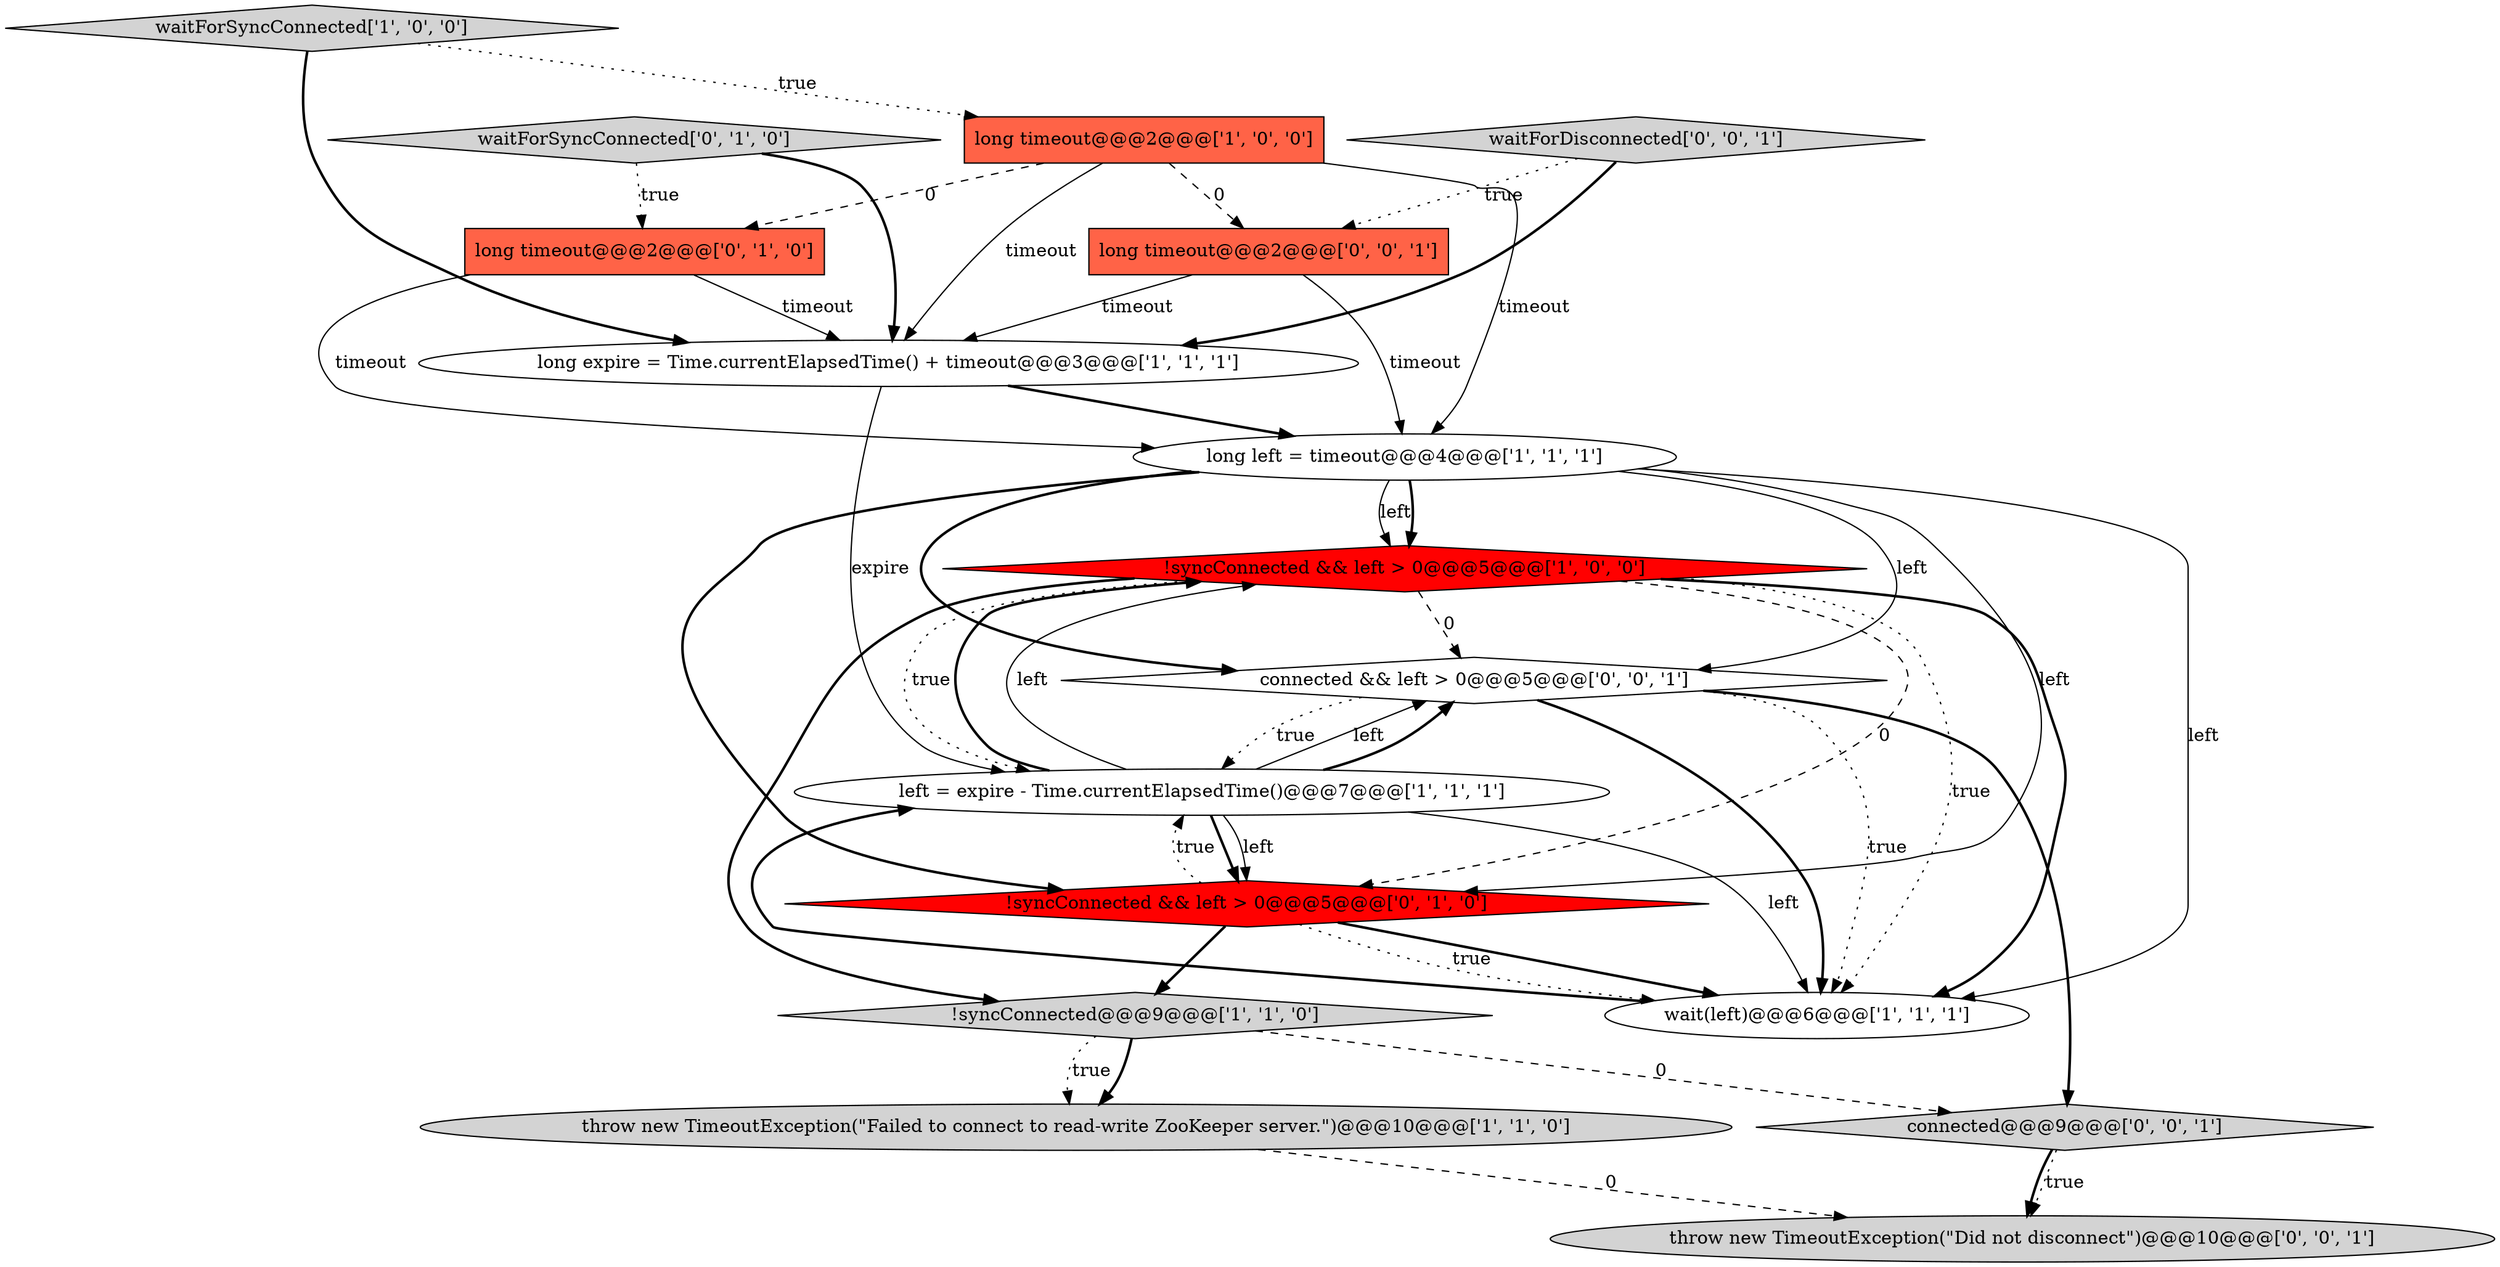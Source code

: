 digraph {
1 [style = filled, label = "!syncConnected && left > 0@@@5@@@['1', '0', '0']", fillcolor = red, shape = diamond image = "AAA1AAABBB1BBB"];
8 [style = filled, label = "waitForSyncConnected['1', '0', '0']", fillcolor = lightgray, shape = diamond image = "AAA0AAABBB1BBB"];
15 [style = filled, label = "connected && left > 0@@@5@@@['0', '0', '1']", fillcolor = white, shape = diamond image = "AAA0AAABBB3BBB"];
9 [style = filled, label = "long timeout@@@2@@@['0', '1', '0']", fillcolor = tomato, shape = box image = "AAA1AAABBB2BBB"];
2 [style = filled, label = "!syncConnected@@@9@@@['1', '1', '0']", fillcolor = lightgray, shape = diamond image = "AAA0AAABBB1BBB"];
7 [style = filled, label = "left = expire - Time.currentElapsedTime()@@@7@@@['1', '1', '1']", fillcolor = white, shape = ellipse image = "AAA0AAABBB1BBB"];
0 [style = filled, label = "long left = timeout@@@4@@@['1', '1', '1']", fillcolor = white, shape = ellipse image = "AAA0AAABBB1BBB"];
5 [style = filled, label = "long expire = Time.currentElapsedTime() + timeout@@@3@@@['1', '1', '1']", fillcolor = white, shape = ellipse image = "AAA0AAABBB1BBB"];
12 [style = filled, label = "throw new TimeoutException(\"Did not disconnect\")@@@10@@@['0', '0', '1']", fillcolor = lightgray, shape = ellipse image = "AAA0AAABBB3BBB"];
6 [style = filled, label = "throw new TimeoutException(\"Failed to connect to read-write ZooKeeper server.\")@@@10@@@['1', '1', '0']", fillcolor = lightgray, shape = ellipse image = "AAA0AAABBB1BBB"];
13 [style = filled, label = "waitForDisconnected['0', '0', '1']", fillcolor = lightgray, shape = diamond image = "AAA0AAABBB3BBB"];
14 [style = filled, label = "long timeout@@@2@@@['0', '0', '1']", fillcolor = tomato, shape = box image = "AAA0AAABBB3BBB"];
3 [style = filled, label = "long timeout@@@2@@@['1', '0', '0']", fillcolor = tomato, shape = box image = "AAA1AAABBB1BBB"];
16 [style = filled, label = "connected@@@9@@@['0', '0', '1']", fillcolor = lightgray, shape = diamond image = "AAA0AAABBB3BBB"];
10 [style = filled, label = "!syncConnected && left > 0@@@5@@@['0', '1', '0']", fillcolor = red, shape = diamond image = "AAA1AAABBB2BBB"];
4 [style = filled, label = "wait(left)@@@6@@@['1', '1', '1']", fillcolor = white, shape = ellipse image = "AAA0AAABBB1BBB"];
11 [style = filled, label = "waitForSyncConnected['0', '1', '0']", fillcolor = lightgray, shape = diamond image = "AAA0AAABBB2BBB"];
14->0 [style = solid, label="timeout"];
0->15 [style = solid, label="left"];
1->4 [style = bold, label=""];
0->4 [style = solid, label="left"];
7->1 [style = bold, label=""];
16->12 [style = dotted, label="true"];
7->15 [style = solid, label="left"];
7->10 [style = bold, label=""];
2->6 [style = bold, label=""];
1->15 [style = dashed, label="0"];
3->5 [style = solid, label="timeout"];
7->4 [style = solid, label="left"];
11->9 [style = dotted, label="true"];
1->4 [style = dotted, label="true"];
1->10 [style = dashed, label="0"];
15->7 [style = dotted, label="true"];
15->16 [style = bold, label=""];
0->15 [style = bold, label=""];
4->7 [style = bold, label=""];
8->3 [style = dotted, label="true"];
15->4 [style = dotted, label="true"];
0->1 [style = solid, label="left"];
6->12 [style = dashed, label="0"];
1->7 [style = dotted, label="true"];
7->10 [style = solid, label="left"];
11->5 [style = bold, label=""];
14->5 [style = solid, label="timeout"];
0->10 [style = bold, label=""];
5->7 [style = solid, label="expire"];
8->5 [style = bold, label=""];
5->0 [style = bold, label=""];
3->9 [style = dashed, label="0"];
2->6 [style = dotted, label="true"];
0->1 [style = bold, label=""];
9->0 [style = solid, label="timeout"];
2->16 [style = dashed, label="0"];
15->4 [style = bold, label=""];
7->1 [style = solid, label="left"];
10->4 [style = bold, label=""];
13->5 [style = bold, label=""];
7->15 [style = bold, label=""];
3->0 [style = solid, label="timeout"];
10->2 [style = bold, label=""];
1->2 [style = bold, label=""];
0->10 [style = solid, label="left"];
10->4 [style = dotted, label="true"];
3->14 [style = dashed, label="0"];
13->14 [style = dotted, label="true"];
9->5 [style = solid, label="timeout"];
16->12 [style = bold, label=""];
10->7 [style = dotted, label="true"];
}
